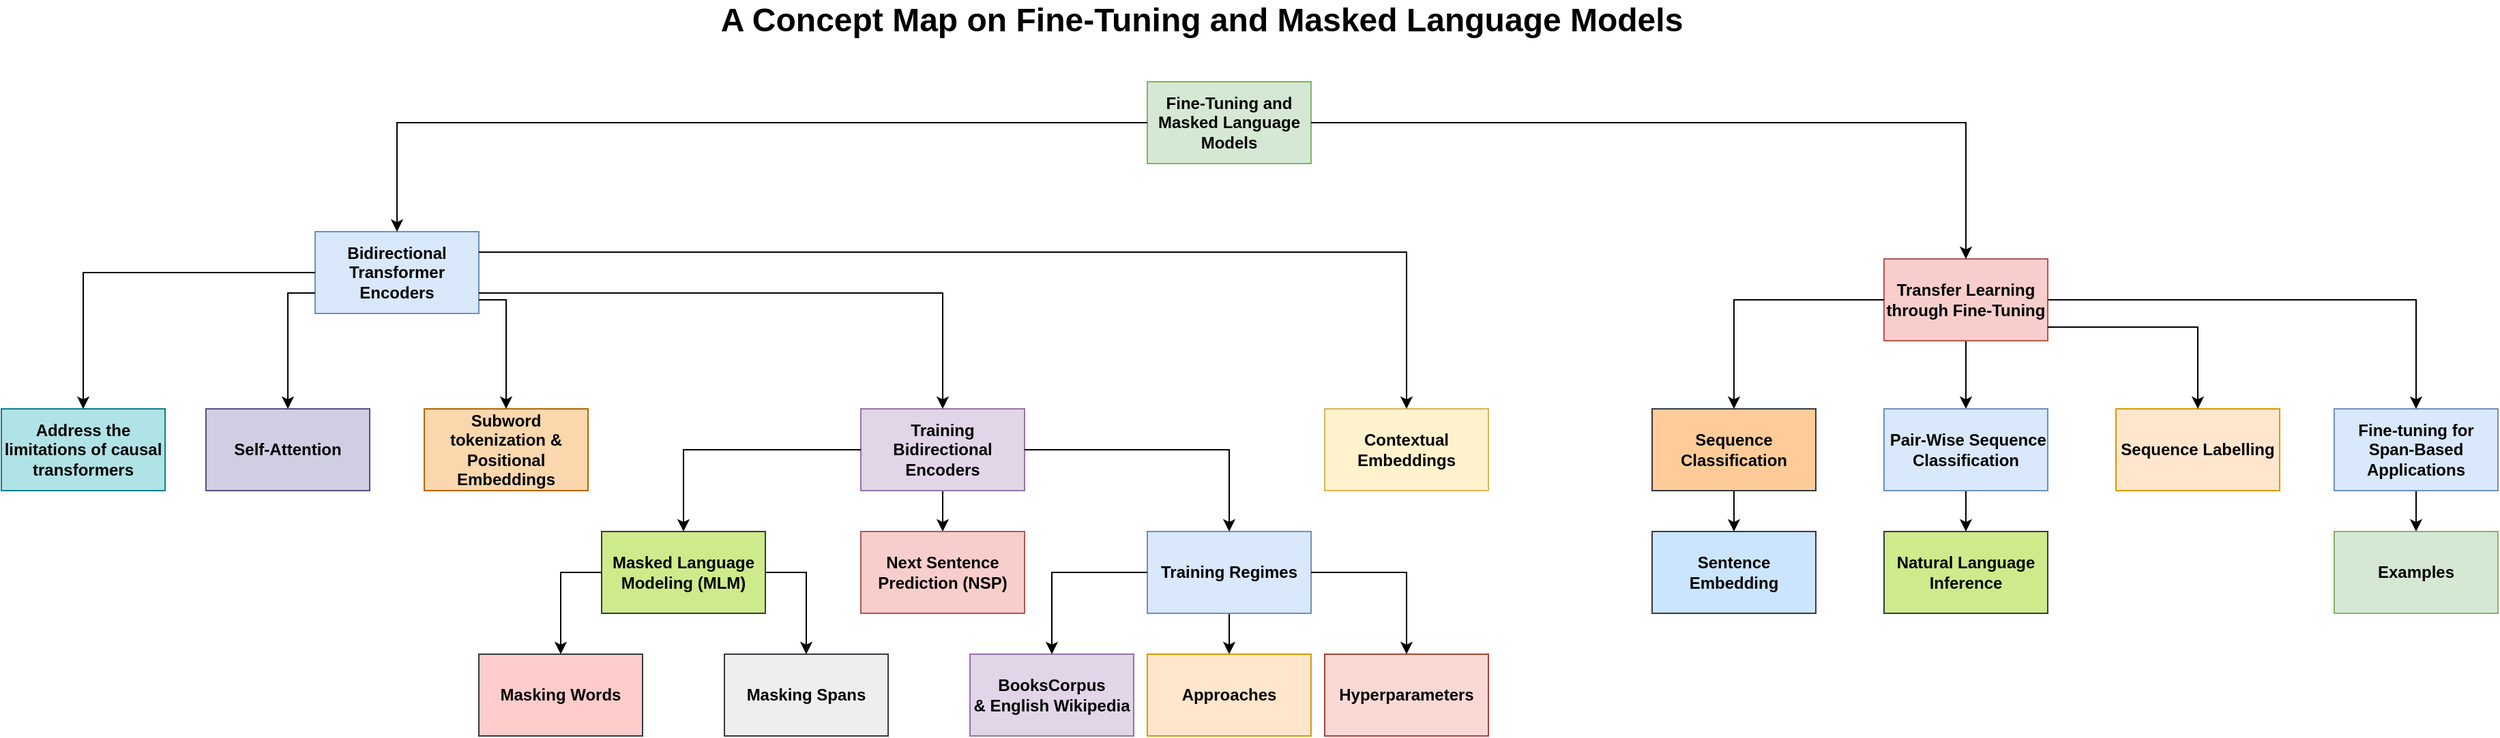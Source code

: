 <mxfile version="21.6.1" type="google">
  <diagram name="Page-1" id="uVAHzy7Bsxt0n3DU5dv2">
    <mxGraphModel grid="1" page="1" gridSize="10" guides="1" tooltips="1" connect="1" arrows="1" fold="1" pageScale="1" pageWidth="850" pageHeight="1100" math="0" shadow="0">
      <root>
        <mxCell id="0" />
        <mxCell id="1" parent="0" />
        <mxCell id="3qSn8x5AVcvAA4opCcy1-1" value="Fine-Tuning and Masked Language Models" style="rounded=0;whiteSpace=wrap;html=1;fillColor=#d5e8d4;strokeColor=#82b366;fontStyle=1;fontSize=12;" vertex="1" parent="1">
          <mxGeometry x="690" y="100" width="120" height="60" as="geometry" />
        </mxCell>
        <mxCell id="3qSn8x5AVcvAA4opCcy1-2" value="Bidirectional Transformer Encoders" style="rounded=0;whiteSpace=wrap;html=1;fillColor=#dae8fc;strokeColor=#6c8ebf;fontStyle=1" vertex="1" parent="1">
          <mxGeometry x="80" y="210" width="120" height="60" as="geometry" />
        </mxCell>
        <mxCell id="mcrmy7zmZfjpJYNXYw9w-2" value="" style="edgeStyle=orthogonalEdgeStyle;rounded=0;orthogonalLoop=1;jettySize=auto;html=1;fontStyle=1" edge="1" parent="1" source="3qSn8x5AVcvAA4opCcy1-3" target="3qSn8x5AVcvAA4opCcy1-16">
          <mxGeometry relative="1" as="geometry" />
        </mxCell>
        <mxCell id="3qSn8x5AVcvAA4opCcy1-3" value="Training Bidirectional Encoders" style="rounded=0;whiteSpace=wrap;html=1;fillColor=#e1d5e7;strokeColor=#9673a6;fontStyle=1" vertex="1" parent="1">
          <mxGeometry x="480" y="340" width="120" height="60" as="geometry" />
        </mxCell>
        <mxCell id="mcrmy7zmZfjpJYNXYw9w-18" value="" style="edgeStyle=orthogonalEdgeStyle;rounded=0;orthogonalLoop=1;jettySize=auto;html=1;fontStyle=1" edge="1" parent="1" source="3qSn8x5AVcvAA4opCcy1-4" target="mcrmy7zmZfjpJYNXYw9w-11">
          <mxGeometry relative="1" as="geometry" />
        </mxCell>
        <mxCell id="3qSn8x5AVcvAA4opCcy1-4" value="Transfer Learning through Fine-Tuning" style="rounded=0;whiteSpace=wrap;html=1;fillColor=#f8cecc;strokeColor=#b85450;fontStyle=1" vertex="1" parent="1">
          <mxGeometry x="1230" y="230" width="120" height="60" as="geometry" />
        </mxCell>
        <mxCell id="3qSn8x5AVcvAA4opCcy1-5" value="Address the limitations of causal transformers" style="rounded=0;whiteSpace=wrap;html=1;fillColor=#b0e3e6;strokeColor=#0e8088;fontStyle=1" vertex="1" parent="1">
          <mxGeometry x="-150" y="340" width="120" height="60" as="geometry" />
        </mxCell>
        <mxCell id="3qSn8x5AVcvAA4opCcy1-6" value="Self-Attention" style="rounded=0;whiteSpace=wrap;html=1;fillColor=#d0cee2;strokeColor=#56517e;fontStyle=1" vertex="1" parent="1">
          <mxGeometry y="340" width="120" height="60" as="geometry" />
        </mxCell>
        <mxCell id="3qSn8x5AVcvAA4opCcy1-7" value="Subword tokenization &amp;amp; Positional Embeddings" style="rounded=0;whiteSpace=wrap;html=1;fillColor=#fad7ac;strokeColor=#b46504;fontStyle=1" vertex="1" parent="1">
          <mxGeometry x="160" y="340" width="120" height="60" as="geometry" />
        </mxCell>
        <mxCell id="3qSn8x5AVcvAA4opCcy1-8" value="" style="endArrow=classic;html=1;rounded=0;entryX=0.5;entryY=0;entryDx=0;entryDy=0;exitX=0;exitY=0.5;exitDx=0;exitDy=0;" edge="1" parent="1" source="3qSn8x5AVcvAA4opCcy1-1" target="3qSn8x5AVcvAA4opCcy1-2">
          <mxGeometry width="50" height="50" relative="1" as="geometry">
            <mxPoint x="250" y="180" as="sourcePoint" />
            <mxPoint x="300" y="130" as="targetPoint" />
            <Array as="points">
              <mxPoint x="140" y="130" />
            </Array>
          </mxGeometry>
        </mxCell>
        <mxCell id="3qSn8x5AVcvAA4opCcy1-9" value="" style="endArrow=classic;html=1;rounded=0;entryX=0.5;entryY=0;entryDx=0;entryDy=0;exitX=1;exitY=0.5;exitDx=0;exitDy=0;" edge="1" parent="1" source="3qSn8x5AVcvAA4opCcy1-1" target="3qSn8x5AVcvAA4opCcy1-4">
          <mxGeometry width="50" height="50" relative="1" as="geometry">
            <mxPoint x="540" y="200" as="sourcePoint" />
            <mxPoint x="590" y="150" as="targetPoint" />
            <Array as="points">
              <mxPoint x="980" y="130" />
              <mxPoint x="1190" y="130" />
              <mxPoint x="1290" y="130" />
            </Array>
          </mxGeometry>
        </mxCell>
        <mxCell id="3qSn8x5AVcvAA4opCcy1-10" value="" style="endArrow=classic;html=1;rounded=0;entryX=0.5;entryY=0;entryDx=0;entryDy=0;exitX=0;exitY=0.5;exitDx=0;exitDy=0;fontStyle=1" edge="1" parent="1" source="3qSn8x5AVcvAA4opCcy1-2" target="3qSn8x5AVcvAA4opCcy1-5">
          <mxGeometry width="50" height="50" relative="1" as="geometry">
            <mxPoint x="-60" y="320" as="sourcePoint" />
            <mxPoint x="-10" y="270" as="targetPoint" />
            <Array as="points">
              <mxPoint x="-90" y="240" />
            </Array>
          </mxGeometry>
        </mxCell>
        <mxCell id="3qSn8x5AVcvAA4opCcy1-11" value="" style="endArrow=classic;html=1;rounded=0;entryX=0.5;entryY=0;entryDx=0;entryDy=0;exitX=0;exitY=0.75;exitDx=0;exitDy=0;fontStyle=1" edge="1" parent="1" source="3qSn8x5AVcvAA4opCcy1-2" target="3qSn8x5AVcvAA4opCcy1-6">
          <mxGeometry width="50" height="50" relative="1" as="geometry">
            <mxPoint x="30" y="330" as="sourcePoint" />
            <mxPoint x="80" y="280" as="targetPoint" />
            <Array as="points">
              <mxPoint x="60" y="255" />
              <mxPoint x="60" y="290" />
            </Array>
          </mxGeometry>
        </mxCell>
        <mxCell id="3qSn8x5AVcvAA4opCcy1-12" value="" style="endArrow=classic;html=1;rounded=0;entryX=0.5;entryY=0;entryDx=0;entryDy=0;fontStyle=1" edge="1" parent="1" target="3qSn8x5AVcvAA4opCcy1-7">
          <mxGeometry width="50" height="50" relative="1" as="geometry">
            <mxPoint x="200" y="260" as="sourcePoint" />
            <mxPoint x="190" y="290" as="targetPoint" />
            <Array as="points">
              <mxPoint x="220" y="260" />
              <mxPoint x="220" y="290" />
            </Array>
          </mxGeometry>
        </mxCell>
        <mxCell id="3qSn8x5AVcvAA4opCcy1-13" value="" style="endArrow=classic;html=1;rounded=0;exitX=1;exitY=0.75;exitDx=0;exitDy=0;entryX=0.5;entryY=0;entryDx=0;entryDy=0;fontStyle=1" edge="1" parent="1" source="3qSn8x5AVcvAA4opCcy1-2" target="3qSn8x5AVcvAA4opCcy1-3">
          <mxGeometry width="50" height="50" relative="1" as="geometry">
            <mxPoint x="240" y="330" as="sourcePoint" />
            <mxPoint x="290" y="280" as="targetPoint" />
            <Array as="points">
              <mxPoint x="540" y="255" />
            </Array>
          </mxGeometry>
        </mxCell>
        <mxCell id="3qSn8x5AVcvAA4opCcy1-14" value="Masking Words" style="rounded=0;whiteSpace=wrap;html=1;fillColor=#ffcccc;strokeColor=#36393d;fontStyle=1" vertex="1" parent="1">
          <mxGeometry x="200" y="520" width="120" height="60" as="geometry" />
        </mxCell>
        <mxCell id="3qSn8x5AVcvAA4opCcy1-15" value="Masking Spans" style="rounded=0;whiteSpace=wrap;html=1;fillColor=#eeeeee;strokeColor=#36393d;fontStyle=1" vertex="1" parent="1">
          <mxGeometry x="380" y="520" width="120" height="60" as="geometry" />
        </mxCell>
        <mxCell id="3qSn8x5AVcvAA4opCcy1-16" value="Next Sentence Prediction (NSP)" style="rounded=0;whiteSpace=wrap;html=1;fillColor=#f8cecc;strokeColor=#b85450;fontStyle=1" vertex="1" parent="1">
          <mxGeometry x="480" y="430" width="120" height="60" as="geometry" />
        </mxCell>
        <mxCell id="3qSn8x5AVcvAA4opCcy1-17" value="Masked Language&lt;br&gt;Modeling (MLM)" style="rounded=0;whiteSpace=wrap;html=1;fillColor=#cdeb8b;strokeColor=#36393d;fontStyle=1" vertex="1" parent="1">
          <mxGeometry x="290" y="430" width="120" height="60" as="geometry" />
        </mxCell>
        <mxCell id="mcrmy7zmZfjpJYNXYw9w-6" value="" style="edgeStyle=orthogonalEdgeStyle;rounded=0;orthogonalLoop=1;jettySize=auto;html=1;fontStyle=1" edge="1" parent="1" source="3qSn8x5AVcvAA4opCcy1-18" target="3qSn8x5AVcvAA4opCcy1-20">
          <mxGeometry relative="1" as="geometry" />
        </mxCell>
        <mxCell id="3qSn8x5AVcvAA4opCcy1-18" value="Training Regimes" style="rounded=0;whiteSpace=wrap;html=1;fillColor=#dae8fc;strokeColor=#6c8ebf;fontStyle=1" vertex="1" parent="1">
          <mxGeometry x="690" y="430" width="120" height="60" as="geometry" />
        </mxCell>
        <mxCell id="3qSn8x5AVcvAA4opCcy1-19" value="BooksCorpus &amp;amp;&amp;nbsp;English Wikipedia" style="rounded=0;whiteSpace=wrap;html=1;fillColor=#e1d5e7;strokeColor=#9673a6;fontStyle=1" vertex="1" parent="1">
          <mxGeometry x="560" y="520" width="120" height="60" as="geometry" />
        </mxCell>
        <mxCell id="3qSn8x5AVcvAA4opCcy1-20" value="Approaches" style="rounded=0;whiteSpace=wrap;html=1;fillColor=#ffe6cc;strokeColor=#d79b00;fontStyle=1" vertex="1" parent="1">
          <mxGeometry x="690" y="520" width="120" height="60" as="geometry" />
        </mxCell>
        <mxCell id="3qSn8x5AVcvAA4opCcy1-21" value="Hyperparameters" style="rounded=0;whiteSpace=wrap;html=1;fillColor=#fad9d5;strokeColor=#ae4132;fontStyle=1" vertex="1" parent="1">
          <mxGeometry x="820" y="520" width="120" height="60" as="geometry" />
        </mxCell>
        <mxCell id="mcrmy7zmZfjpJYNXYw9w-1" value="" style="endArrow=classic;html=1;rounded=0;entryX=0.5;entryY=0;entryDx=0;entryDy=0;exitX=0;exitY=0.5;exitDx=0;exitDy=0;fontStyle=1" edge="1" parent="1" source="3qSn8x5AVcvAA4opCcy1-3" target="3qSn8x5AVcvAA4opCcy1-17">
          <mxGeometry width="50" height="50" relative="1" as="geometry">
            <mxPoint x="330" y="410" as="sourcePoint" />
            <mxPoint x="380" y="360" as="targetPoint" />
            <Array as="points">
              <mxPoint x="350" y="370" />
            </Array>
          </mxGeometry>
        </mxCell>
        <mxCell id="mcrmy7zmZfjpJYNXYw9w-3" value="" style="endArrow=classic;html=1;rounded=0;entryX=0.5;entryY=0;entryDx=0;entryDy=0;exitX=1;exitY=0.5;exitDx=0;exitDy=0;fontStyle=1" edge="1" parent="1" source="3qSn8x5AVcvAA4opCcy1-3" target="3qSn8x5AVcvAA4opCcy1-18">
          <mxGeometry width="50" height="50" relative="1" as="geometry">
            <mxPoint x="660" y="400" as="sourcePoint" />
            <mxPoint x="710" y="350" as="targetPoint" />
            <Array as="points">
              <mxPoint x="750" y="370" />
            </Array>
          </mxGeometry>
        </mxCell>
        <mxCell id="mcrmy7zmZfjpJYNXYw9w-4" value="" style="endArrow=classic;html=1;rounded=0;entryX=0.5;entryY=0;entryDx=0;entryDy=0;exitX=0;exitY=0.5;exitDx=0;exitDy=0;fontStyle=1" edge="1" parent="1" source="3qSn8x5AVcvAA4opCcy1-17" target="3qSn8x5AVcvAA4opCcy1-14">
          <mxGeometry width="50" height="50" relative="1" as="geometry">
            <mxPoint x="100" y="480" as="sourcePoint" />
            <mxPoint x="150" y="430" as="targetPoint" />
            <Array as="points">
              <mxPoint x="260" y="460" />
            </Array>
          </mxGeometry>
        </mxCell>
        <mxCell id="mcrmy7zmZfjpJYNXYw9w-5" value="" style="endArrow=classic;html=1;rounded=0;entryX=0.5;entryY=0;entryDx=0;entryDy=0;exitX=0;exitY=0.5;exitDx=0;exitDy=0;fontStyle=1" edge="1" parent="1" source="3qSn8x5AVcvAA4opCcy1-18" target="3qSn8x5AVcvAA4opCcy1-19">
          <mxGeometry width="50" height="50" relative="1" as="geometry">
            <mxPoint x="630" y="500" as="sourcePoint" />
            <mxPoint x="680" y="450" as="targetPoint" />
            <Array as="points">
              <mxPoint x="620" y="460" />
            </Array>
          </mxGeometry>
        </mxCell>
        <mxCell id="mcrmy7zmZfjpJYNXYw9w-7" value="" style="endArrow=classic;html=1;rounded=0;exitX=1;exitY=0.5;exitDx=0;exitDy=0;entryX=0.5;entryY=0;entryDx=0;entryDy=0;fontStyle=1" edge="1" parent="1" source="3qSn8x5AVcvAA4opCcy1-18" target="3qSn8x5AVcvAA4opCcy1-21">
          <mxGeometry width="50" height="50" relative="1" as="geometry">
            <mxPoint x="840" y="490" as="sourcePoint" />
            <mxPoint x="890" y="440" as="targetPoint" />
            <Array as="points">
              <mxPoint x="880" y="460" />
            </Array>
          </mxGeometry>
        </mxCell>
        <mxCell id="mcrmy7zmZfjpJYNXYw9w-8" value="Contextual Embeddings" style="rounded=0;whiteSpace=wrap;html=1;fillColor=#fff2cc;strokeColor=#d6b656;fontStyle=1" vertex="1" parent="1">
          <mxGeometry x="820" y="340" width="120" height="60" as="geometry" />
        </mxCell>
        <mxCell id="mcrmy7zmZfjpJYNXYw9w-9" value="" style="endArrow=classic;html=1;rounded=0;exitX=1;exitY=0.25;exitDx=0;exitDy=0;entryX=0.5;entryY=0;entryDx=0;entryDy=0;fontStyle=1" edge="1" parent="1" source="3qSn8x5AVcvAA4opCcy1-2" target="mcrmy7zmZfjpJYNXYw9w-8">
          <mxGeometry width="50" height="50" relative="1" as="geometry">
            <mxPoint x="500" y="270" as="sourcePoint" />
            <mxPoint x="550" y="220" as="targetPoint" />
            <Array as="points">
              <mxPoint x="830" y="225" />
              <mxPoint x="880" y="225" />
            </Array>
          </mxGeometry>
        </mxCell>
        <mxCell id="mcrmy7zmZfjpJYNXYw9w-22" value="" style="edgeStyle=orthogonalEdgeStyle;rounded=0;orthogonalLoop=1;jettySize=auto;html=1;fontStyle=1" edge="1" parent="1" source="mcrmy7zmZfjpJYNXYw9w-10" target="mcrmy7zmZfjpJYNXYw9w-14">
          <mxGeometry relative="1" as="geometry" />
        </mxCell>
        <mxCell id="mcrmy7zmZfjpJYNXYw9w-10" value="Sequence Classification" style="rounded=0;whiteSpace=wrap;html=1;fillColor=#ffcc99;strokeColor=#36393d;fontStyle=1" vertex="1" parent="1">
          <mxGeometry x="1060" y="340" width="120" height="60" as="geometry" />
        </mxCell>
        <mxCell id="mcrmy7zmZfjpJYNXYw9w-23" value="" style="edgeStyle=orthogonalEdgeStyle;rounded=0;orthogonalLoop=1;jettySize=auto;html=1;fontStyle=1" edge="1" parent="1" source="mcrmy7zmZfjpJYNXYw9w-11" target="mcrmy7zmZfjpJYNXYw9w-15">
          <mxGeometry relative="1" as="geometry" />
        </mxCell>
        <mxCell id="mcrmy7zmZfjpJYNXYw9w-11" value="&amp;nbsp;Pair-Wise Sequence Classification" style="rounded=0;whiteSpace=wrap;html=1;fillColor=#dae8fc;strokeColor=#6c8ebf;fontStyle=1" vertex="1" parent="1">
          <mxGeometry x="1230" y="340" width="120" height="60" as="geometry" />
        </mxCell>
        <mxCell id="mcrmy7zmZfjpJYNXYw9w-12" value="Sequence Labelling" style="rounded=0;whiteSpace=wrap;html=1;fillColor=#ffe6cc;strokeColor=#d79b00;fontStyle=1" vertex="1" parent="1">
          <mxGeometry x="1400" y="340" width="120" height="60" as="geometry" />
        </mxCell>
        <mxCell id="mcrmy7zmZfjpJYNXYw9w-24" value="" style="edgeStyle=orthogonalEdgeStyle;rounded=0;orthogonalLoop=1;jettySize=auto;html=1;fontStyle=1" edge="1" parent="1" source="mcrmy7zmZfjpJYNXYw9w-13" target="mcrmy7zmZfjpJYNXYw9w-16">
          <mxGeometry relative="1" as="geometry" />
        </mxCell>
        <mxCell id="mcrmy7zmZfjpJYNXYw9w-13" value="Fine-tuning for Span-Based Applications" style="rounded=0;whiteSpace=wrap;html=1;fillColor=#dae8fc;strokeColor=#6c8ebf;fontStyle=1" vertex="1" parent="1">
          <mxGeometry x="1560" y="340" width="120" height="60" as="geometry" />
        </mxCell>
        <mxCell id="mcrmy7zmZfjpJYNXYw9w-14" value="Sentence Embedding" style="rounded=0;whiteSpace=wrap;html=1;fillColor=#cce5ff;strokeColor=#36393d;fontStyle=1" vertex="1" parent="1">
          <mxGeometry x="1060" y="430" width="120" height="60" as="geometry" />
        </mxCell>
        <mxCell id="mcrmy7zmZfjpJYNXYw9w-15" value="Natural Language Inference" style="rounded=0;whiteSpace=wrap;html=1;fillColor=#cdeb8b;strokeColor=#36393d;fontStyle=1" vertex="1" parent="1">
          <mxGeometry x="1230" y="430" width="120" height="60" as="geometry" />
        </mxCell>
        <mxCell id="mcrmy7zmZfjpJYNXYw9w-16" value="Examples" style="rounded=0;whiteSpace=wrap;html=1;fillColor=#d5e8d4;strokeColor=#82b366;fontStyle=1" vertex="1" parent="1">
          <mxGeometry x="1560" y="430" width="120" height="60" as="geometry" />
        </mxCell>
        <mxCell id="mcrmy7zmZfjpJYNXYw9w-17" value="" style="endArrow=classic;html=1;rounded=0;exitX=1;exitY=0.5;exitDx=0;exitDy=0;entryX=0.5;entryY=0;entryDx=0;entryDy=0;fontStyle=1" edge="1" parent="1" source="3qSn8x5AVcvAA4opCcy1-17" target="3qSn8x5AVcvAA4opCcy1-15">
          <mxGeometry width="50" height="50" relative="1" as="geometry">
            <mxPoint x="350" y="510" as="sourcePoint" />
            <mxPoint x="400" y="460" as="targetPoint" />
            <Array as="points">
              <mxPoint x="440" y="460" />
            </Array>
          </mxGeometry>
        </mxCell>
        <mxCell id="mcrmy7zmZfjpJYNXYw9w-19" value="" style="endArrow=classic;html=1;rounded=0;exitX=0;exitY=0.5;exitDx=0;exitDy=0;entryX=0.5;entryY=0;entryDx=0;entryDy=0;fontStyle=1" edge="1" parent="1" source="3qSn8x5AVcvAA4opCcy1-4" target="mcrmy7zmZfjpJYNXYw9w-10">
          <mxGeometry width="50" height="50" relative="1" as="geometry">
            <mxPoint x="1100" y="370" as="sourcePoint" />
            <mxPoint x="1150" y="320" as="targetPoint" />
            <Array as="points">
              <mxPoint x="1120" y="260" />
            </Array>
          </mxGeometry>
        </mxCell>
        <mxCell id="mcrmy7zmZfjpJYNXYw9w-20" value="" style="endArrow=classic;html=1;rounded=0;entryX=0.5;entryY=0;entryDx=0;entryDy=0;fontStyle=1" edge="1" parent="1" target="mcrmy7zmZfjpJYNXYw9w-12">
          <mxGeometry width="50" height="50" relative="1" as="geometry">
            <mxPoint x="1350" y="280" as="sourcePoint" />
            <mxPoint x="1470" y="270" as="targetPoint" />
            <Array as="points">
              <mxPoint x="1410" y="280" />
              <mxPoint x="1460" y="280" />
            </Array>
          </mxGeometry>
        </mxCell>
        <mxCell id="mcrmy7zmZfjpJYNXYw9w-21" value="" style="endArrow=classic;html=1;rounded=0;exitX=1;exitY=0.5;exitDx=0;exitDy=0;entryX=0.5;entryY=0;entryDx=0;entryDy=0;fontStyle=1" edge="1" parent="1" source="3qSn8x5AVcvAA4opCcy1-4" target="mcrmy7zmZfjpJYNXYw9w-13">
          <mxGeometry width="50" height="50" relative="1" as="geometry">
            <mxPoint x="1390" y="280" as="sourcePoint" />
            <mxPoint x="1440" y="230" as="targetPoint" />
            <Array as="points">
              <mxPoint x="1620" y="260" />
            </Array>
          </mxGeometry>
        </mxCell>
        <mxCell id="nDVAoMWzOggYJC1NDSyn-1" value="&lt;b style=&quot;font-size: 24px;&quot;&gt;&lt;font style=&quot;font-size: 24px;&quot;&gt;A Concept Map on&amp;nbsp;Fine-Tuning and Masked Language Models&lt;/font&gt;&lt;/b&gt;" style="text;html=1;strokeColor=none;fillColor=none;align=center;verticalAlign=middle;whiteSpace=wrap;rounded=0;fontSize=24;" vertex="1" parent="1">
          <mxGeometry x="230" y="40" width="1000" height="30" as="geometry" />
        </mxCell>
      </root>
    </mxGraphModel>
  </diagram>
</mxfile>

